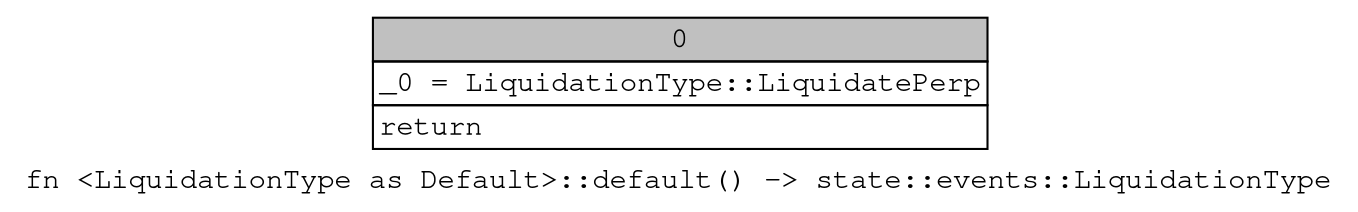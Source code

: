digraph Mir_0_15736 {
    graph [fontname="Courier, monospace"];
    node [fontname="Courier, monospace"];
    edge [fontname="Courier, monospace"];
    label=<fn &lt;LiquidationType as Default&gt;::default() -&gt; state::events::LiquidationType<br align="left"/>>;
    bb0__0_15736 [shape="none", label=<<table border="0" cellborder="1" cellspacing="0"><tr><td bgcolor="gray" align="center" colspan="1">0</td></tr><tr><td align="left" balign="left">_0 = LiquidationType::LiquidatePerp<br/></td></tr><tr><td align="left">return</td></tr></table>>];
}

